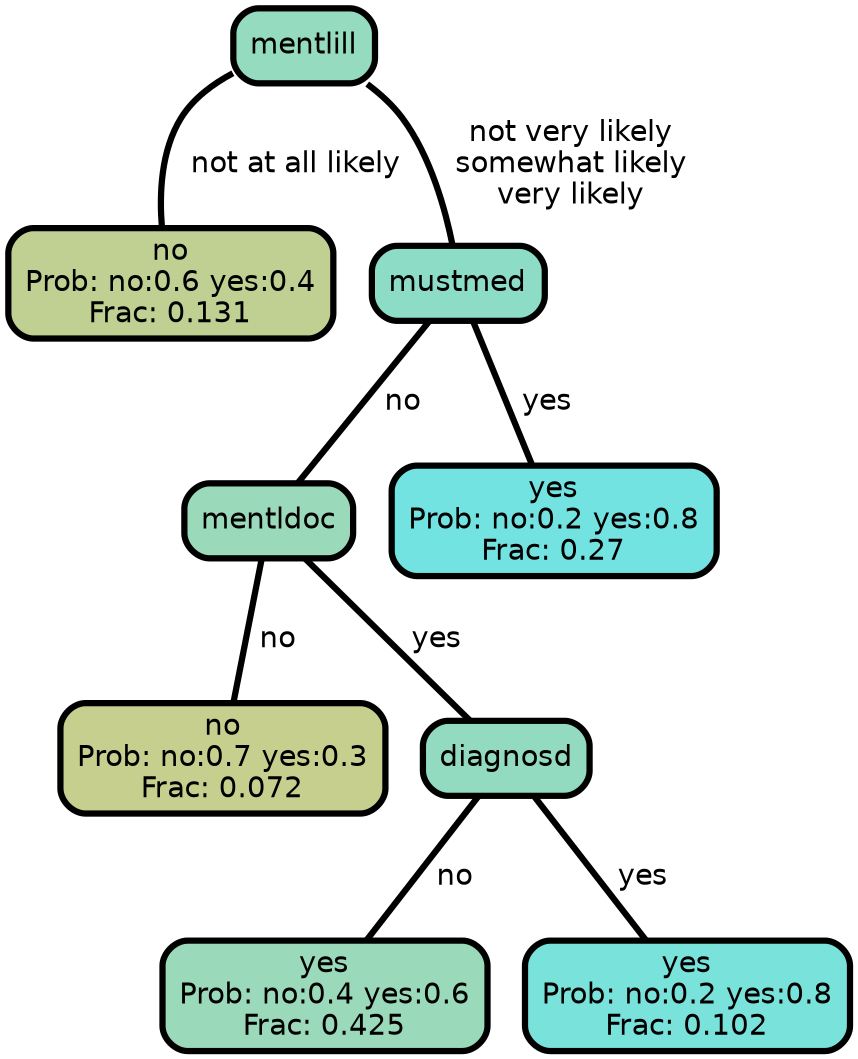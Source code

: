 graph Tree {
node [shape=box, style="filled, rounded",color="black",penwidth="3",fontcolor="black",                 fontname=helvetica] ;
graph [ranksep="0 equally", splines=straight,                 bgcolor=transparent, dpi=200] ;
edge [fontname=helvetica, color=black] ;
0 [label="no
Prob: no:0.6 yes:0.4
Frac: 0.131", fillcolor="#c0d093"] ;
1 [label="mentlill", fillcolor="#94dbbf"] ;
2 [label="no
Prob: no:0.7 yes:0.3
Frac: 0.072", fillcolor="#c6cf8d"] ;
3 [label="mentldoc", fillcolor="#9ad9b9"] ;
4 [label="yes
Prob: no:0.4 yes:0.6
Frac: 0.425", fillcolor="#9ad9b9"] ;
5 [label="diagnosd", fillcolor="#93dbc0"] ;
6 [label="yes
Prob: no:0.2 yes:0.8
Frac: 0.102", fillcolor="#78e2db"] ;
7 [label="mustmed", fillcolor="#8ddcc6"] ;
8 [label="yes
Prob: no:0.2 yes:0.8
Frac: 0.27", fillcolor="#72e3e1"] ;
1 -- 0 [label=" not at all likely",penwidth=3] ;
1 -- 7 [label=" not very likely\n somewhat likely\n very likely",penwidth=3] ;
3 -- 2 [label=" no",penwidth=3] ;
3 -- 5 [label=" yes",penwidth=3] ;
5 -- 4 [label=" no",penwidth=3] ;
5 -- 6 [label=" yes",penwidth=3] ;
7 -- 3 [label=" no",penwidth=3] ;
7 -- 8 [label=" yes",penwidth=3] ;
{rank = same;}}